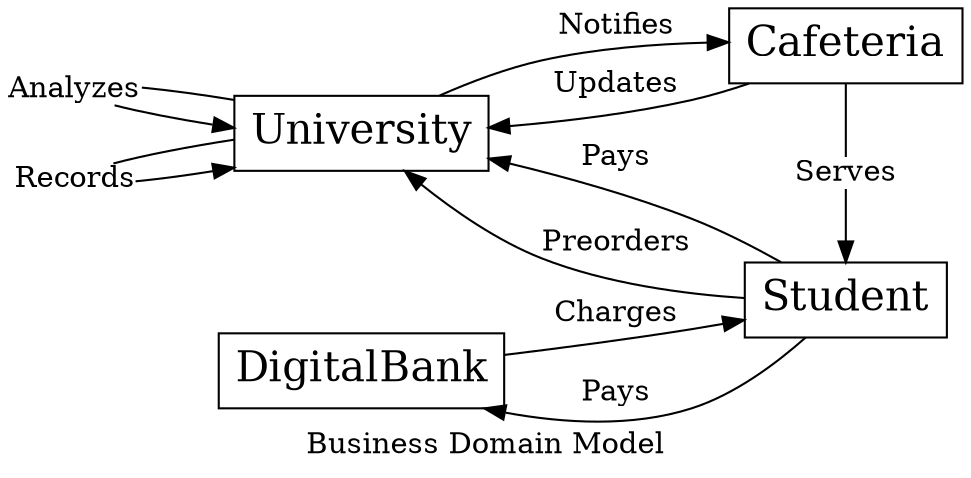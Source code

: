 digraph BznsDmn {
	label="Business Domain Model"
	rankdir=LR;
	newrank=true;
	node [fontsize= 20 shape=box]
	// Stakeholders
	University;
	DigitalBank;
	// Users
	Cafeteria;
	Student;

	edge [fontsize=14]
	University->Cafeteria	[label="Notifies"];

	Student->University	[label="Pays"];
	Student->DigitalBank	[label="Pays"];
	Student->University	[label="Preorders"];
	DigitalBank->Student	[label="Charges"];

	// Cafeteria->Student		[label="Serves"];
	Cafeteria->University 	[label="Updates"];

	// Proxy actions
	node [fontsize=14 shape=plaintext height=0 margin=0]
	Analyzes;
	Records;
	Serves;
	edge [dir=both arrowtail=none arrowhead=none]
	University->Records;
	University->Analyzes;
	Cafeteria->Serves;
	edge [arrowhead=normal arrowtail=none]
	Records->University;
	Analyzes->University;
	Serves->Student;

	{rank=min Analyzes, Records}
	{rank=same University, DigitalBank}
	{rank=same Student, Cafeteria, Serves}
}
